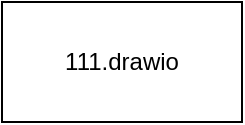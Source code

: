 <mxfile version="12.2.4" pages="1"><diagram id="WsPH3bZMSQcS8e2vB8oy" name="第 1 页"><mxGraphModel dx="515" dy="610" grid="1" gridSize="10" guides="1" tooltips="1" connect="1" arrows="1" fold="1" page="1" pageScale="1" pageWidth="827" pageHeight="1169" math="0" shadow="0"><root><mxCell id="0"/><mxCell id="1" parent="0"/><mxCell id="2" value="111.drawio" style="rounded=0;whiteSpace=wrap;html=1;" parent="1" vertex="1"><mxGeometry x="20" y="20" width="120" height="60" as="geometry"/></mxCell></root></mxGraphModel></diagram></mxfile>